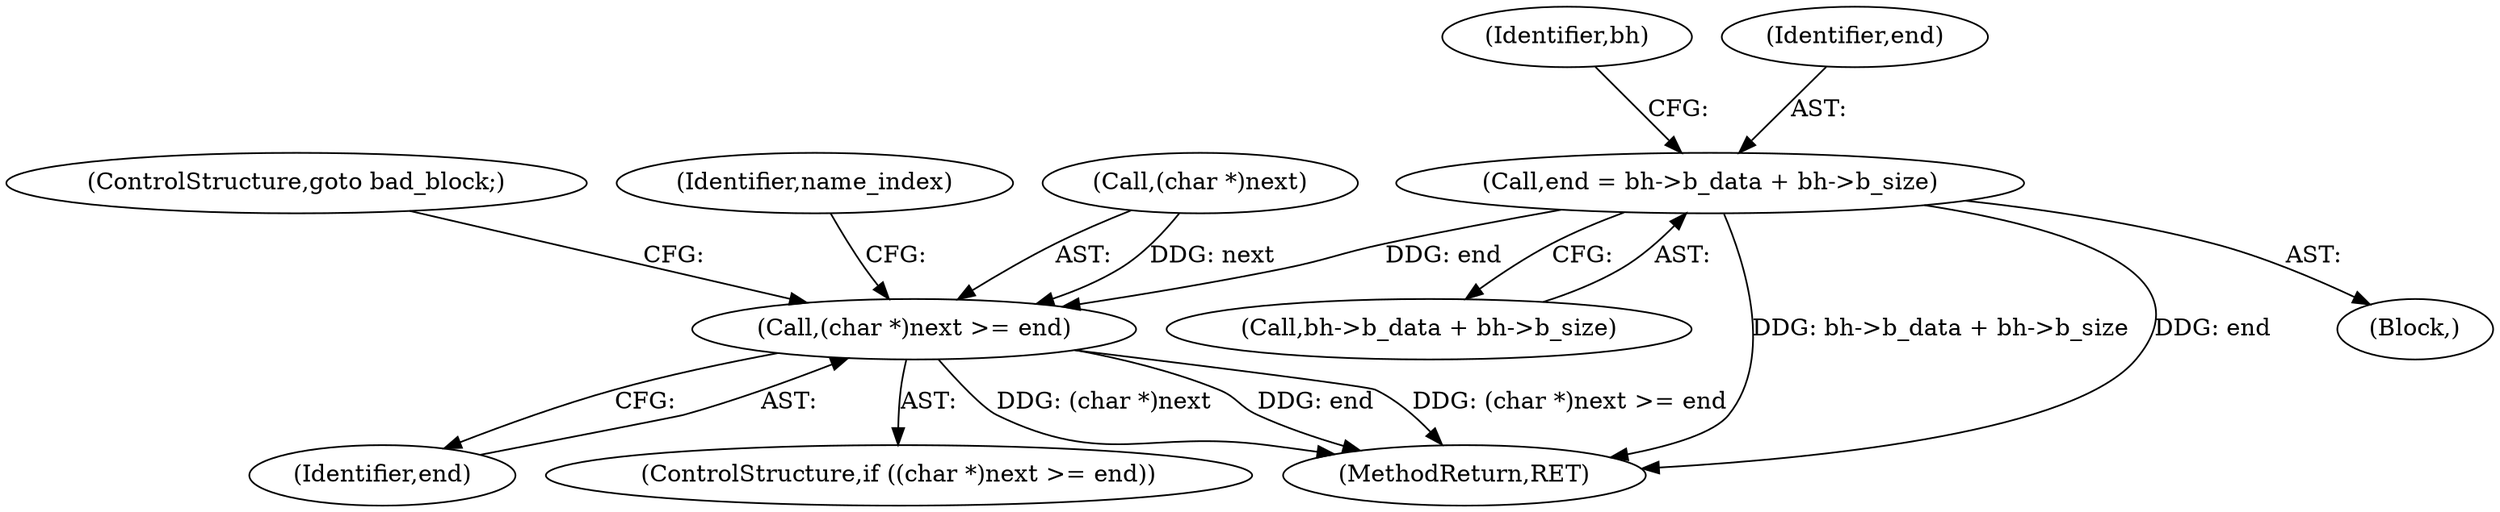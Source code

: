 digraph "0_linux_be0726d33cb8f411945884664924bed3cb8c70ee_7@integer" {
"1000210" [label="(Call,end = bh->b_data + bh->b_size)"];
"1000270" [label="(Call,(char *)next >= end)"];
"1000210" [label="(Call,end = bh->b_data + bh->b_size)"];
"1000275" [label="(ControlStructure,goto bad_block;)"];
"1000224" [label="(Identifier,bh)"];
"1000279" [label="(Identifier,name_index)"];
"1000393" [label="(MethodReturn,RET)"];
"1000274" [label="(Identifier,end)"];
"1000109" [label="(Block,)"];
"1000211" [label="(Identifier,end)"];
"1000269" [label="(ControlStructure,if ((char *)next >= end))"];
"1000271" [label="(Call,(char *)next)"];
"1000212" [label="(Call,bh->b_data + bh->b_size)"];
"1000270" [label="(Call,(char *)next >= end)"];
"1000210" -> "1000109"  [label="AST: "];
"1000210" -> "1000212"  [label="CFG: "];
"1000211" -> "1000210"  [label="AST: "];
"1000212" -> "1000210"  [label="AST: "];
"1000224" -> "1000210"  [label="CFG: "];
"1000210" -> "1000393"  [label="DDG: bh->b_data + bh->b_size"];
"1000210" -> "1000393"  [label="DDG: end"];
"1000210" -> "1000270"  [label="DDG: end"];
"1000270" -> "1000269"  [label="AST: "];
"1000270" -> "1000274"  [label="CFG: "];
"1000271" -> "1000270"  [label="AST: "];
"1000274" -> "1000270"  [label="AST: "];
"1000275" -> "1000270"  [label="CFG: "];
"1000279" -> "1000270"  [label="CFG: "];
"1000270" -> "1000393"  [label="DDG: end"];
"1000270" -> "1000393"  [label="DDG: (char *)next >= end"];
"1000270" -> "1000393"  [label="DDG: (char *)next"];
"1000271" -> "1000270"  [label="DDG: next"];
}

